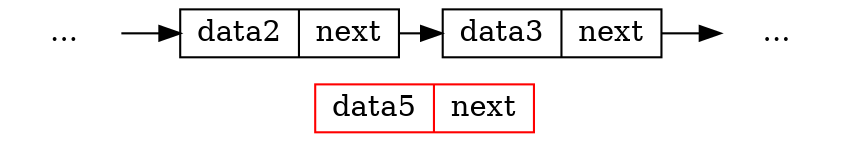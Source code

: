 
digraph add_node_5_1 {
    layout=neato;
    node [shape = record,height=.1];
    node0[label = "...", pos = "0,0!", shape=plaintext];
    node1[label = "data2|next", pos = "1.5,0!"];
    node2[label = "data3|next", pos = "3.25,0!"];
    node3[label = "...", pos = "4.75,0!", shape=plaintext];

    node5[label = "data5|next", pos = "2.4, -0.5!", color="RED"]

    node0->node1->node2->node3;
} 
